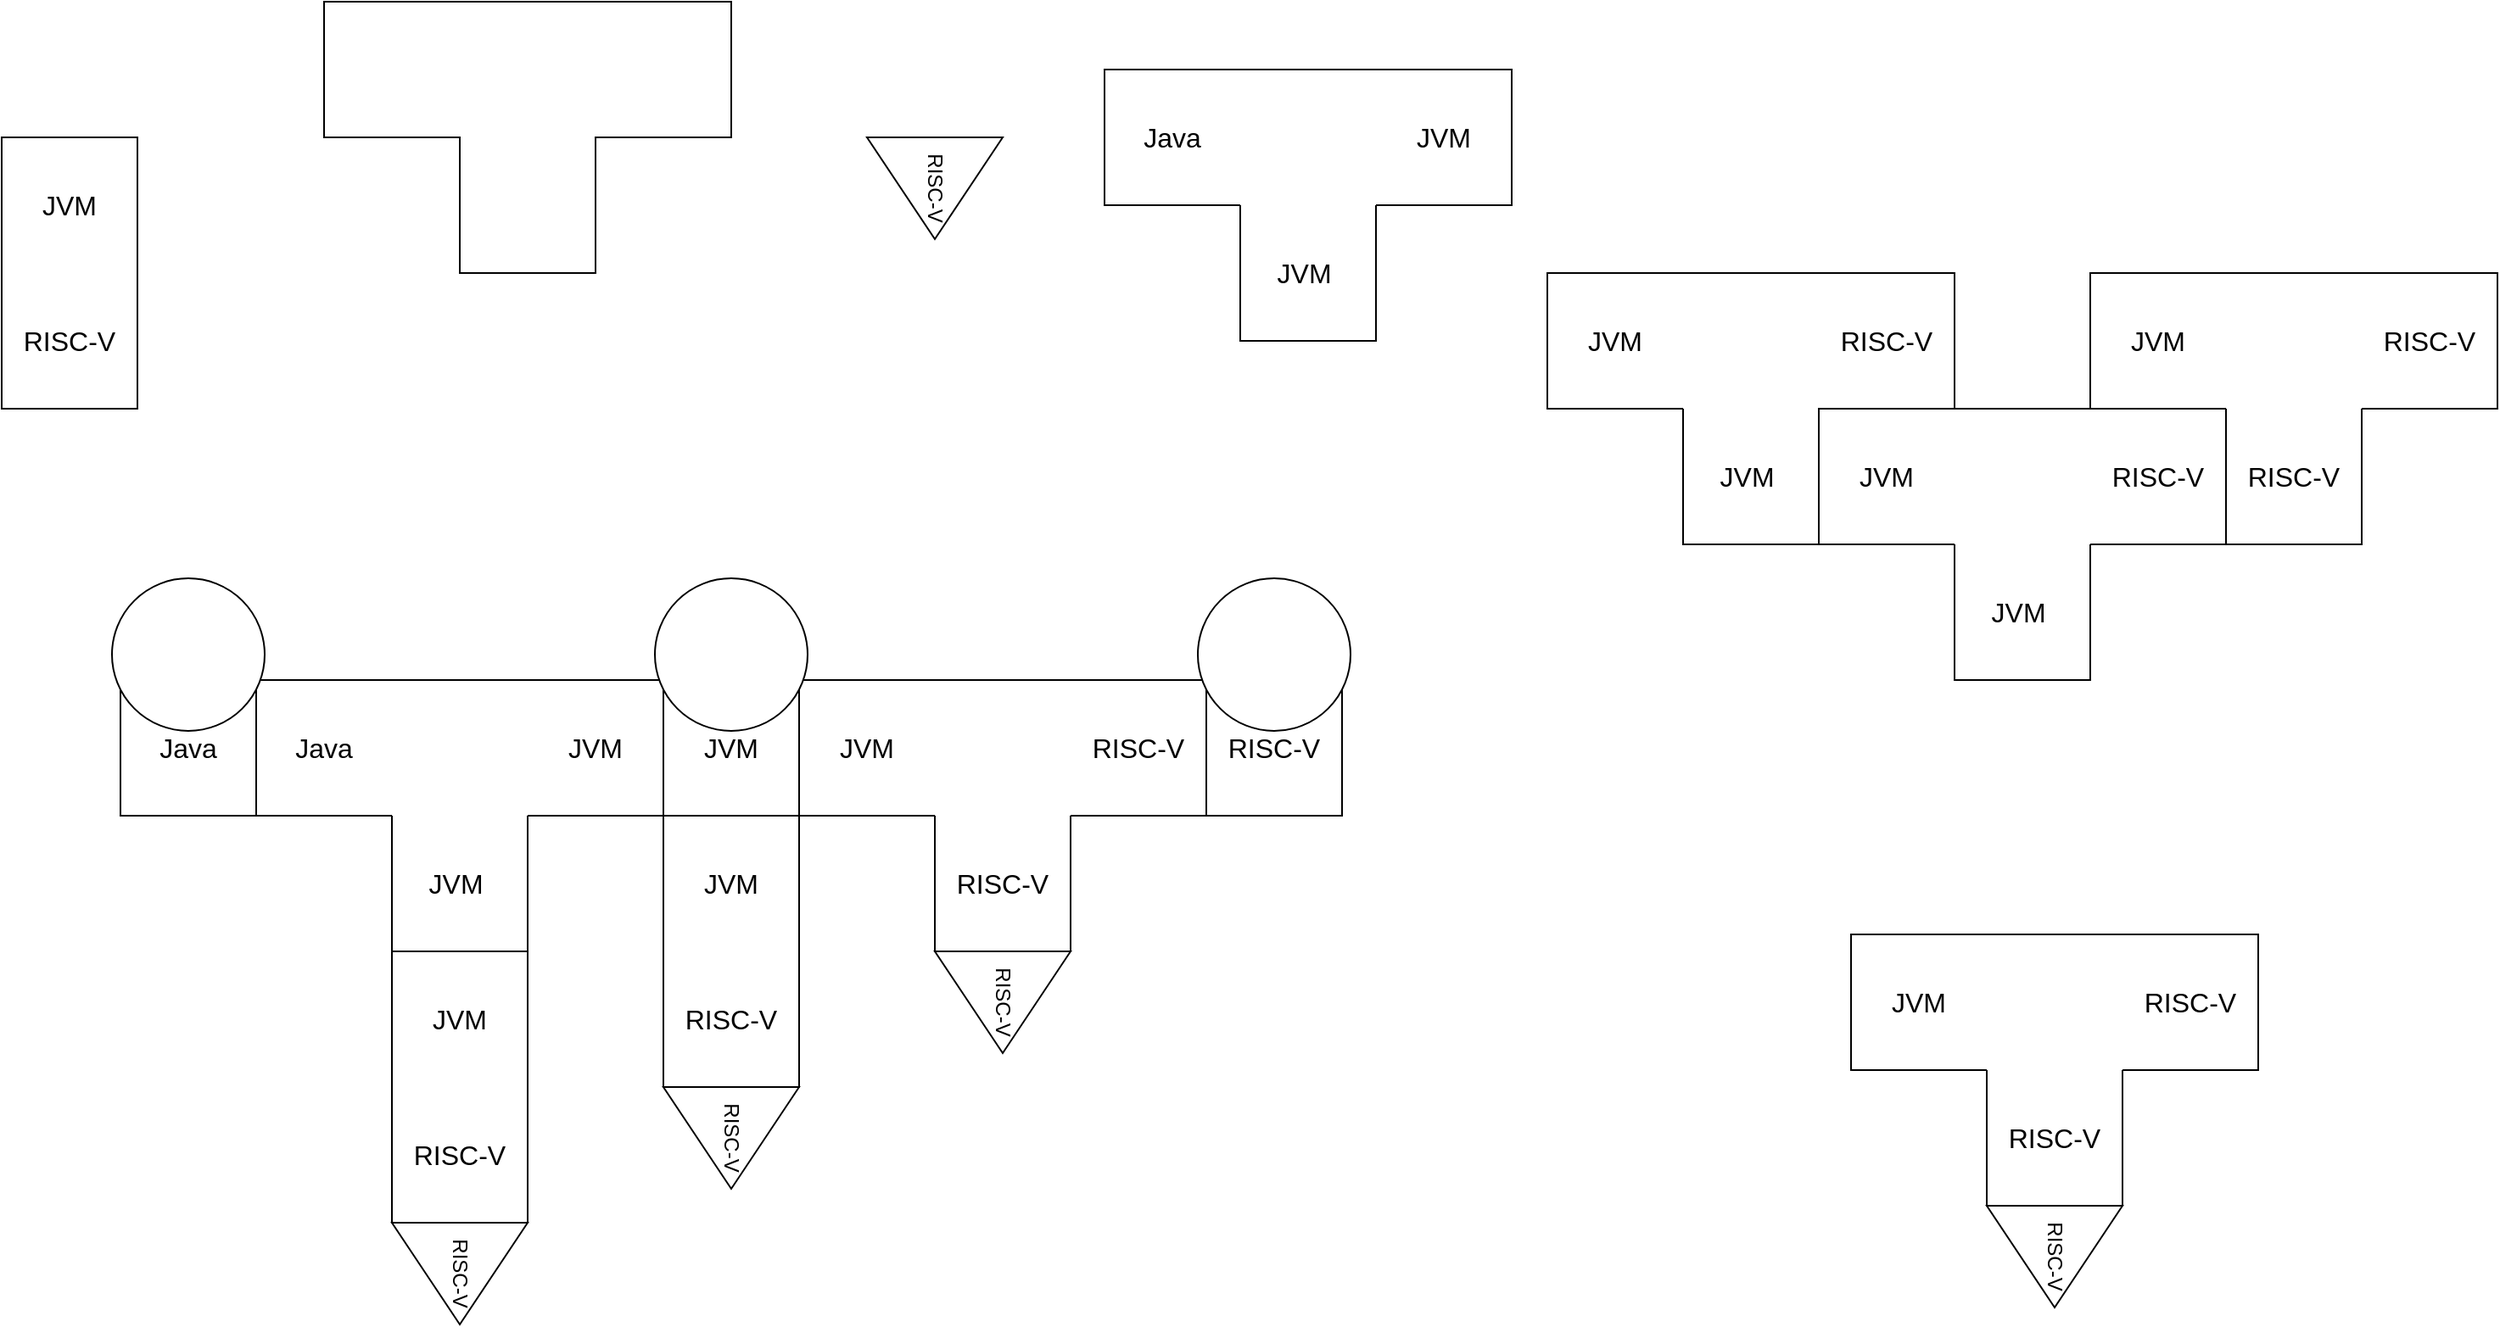 <mxfile version="20.8.20" type="github">
  <diagram name="Page-1" id="OMhYwdzrN42UqsuaILPQ">
    <mxGraphModel dx="2000" dy="1135" grid="1" gridSize="10" guides="1" tooltips="1" connect="1" arrows="1" fold="1" page="1" pageScale="1" pageWidth="827" pageHeight="1169" math="0" shadow="0">
      <root>
        <mxCell id="0" />
        <mxCell id="1" parent="0" />
        <mxCell id="YhMv8sMw9ys16V4eddR2-124" value="JVM" style="shape=partialRectangle;whiteSpace=wrap;html=1;bottom=1;right=1;left=1;top=0;routingCenterX=-0.5;fontFamily=Helvetica;fontSize=16;" parent="1" vertex="1">
          <mxGeometry x="440" y="440" width="80" height="80" as="geometry" />
        </mxCell>
        <mxCell id="YhMv8sMw9ys16V4eddR2-10" value="RISC-V" style="triangle;whiteSpace=wrap;html=1;rotation=90;" parent="1" vertex="1">
          <mxGeometry x="570" y="110" width="60" height="80" as="geometry" />
        </mxCell>
        <mxCell id="YhMv8sMw9ys16V4eddR2-41" value="" style="group" parent="1" vertex="1" connectable="0">
          <mxGeometry x="50" y="120" width="80" height="160" as="geometry" />
        </mxCell>
        <mxCell id="YhMv8sMw9ys16V4eddR2-38" value="RISC-V" style="shape=partialRectangle;whiteSpace=wrap;html=1;bottom=1;right=1;left=1;top=0;routingCenterX=-0.5;fontSize=16;rotation=0;" parent="YhMv8sMw9ys16V4eddR2-41" vertex="1">
          <mxGeometry y="80" width="80" height="80" as="geometry" />
        </mxCell>
        <mxCell id="YhMv8sMw9ys16V4eddR2-40" value="&lt;font style=&quot;font-size: 16px;&quot;&gt;JVM&lt;/font&gt;" style="shape=partialRectangle;whiteSpace=wrap;html=1;bottom=0;right=1;left=1;top=1;routingCenterX=-0.5;fontFamily=Helvetica;fontSize=12;" parent="YhMv8sMw9ys16V4eddR2-41" vertex="1">
          <mxGeometry width="80" height="80" as="geometry" />
        </mxCell>
        <mxCell id="YhMv8sMw9ys16V4eddR2-44" value="" style="shape=partialRectangle;whiteSpace=wrap;html=1;bottom=1;right=1;left=0;top=1;fillColor=none;routingCenterX=-0.5;strokeColor=default;fontFamily=Helvetica;fontSize=16;fontColor=default;" parent="1" vertex="1">
          <mxGeometry x="400" y="40" width="80" height="80" as="geometry" />
        </mxCell>
        <mxCell id="YhMv8sMw9ys16V4eddR2-45" value="" style="shape=partialRectangle;whiteSpace=wrap;html=1;bottom=1;right=1;left=1;top=0;fillColor=none;routingCenterX=-0.5;strokeColor=default;fontFamily=Helvetica;fontSize=16;fontColor=default;" parent="1" vertex="1">
          <mxGeometry x="320" y="120" width="80" height="80" as="geometry" />
        </mxCell>
        <mxCell id="YhMv8sMw9ys16V4eddR2-47" value="" style="shape=partialRectangle;whiteSpace=wrap;html=1;bottom=1;right=0;left=1;top=1;fillColor=none;routingCenterX=-0.5;strokeColor=default;fontFamily=Helvetica;fontSize=16;fontColor=default;" parent="1" vertex="1">
          <mxGeometry x="240" y="40" width="80" height="80" as="geometry" />
        </mxCell>
        <mxCell id="YhMv8sMw9ys16V4eddR2-49" value="" style="shape=partialRectangle;whiteSpace=wrap;html=1;bottom=0;right=0;left=0;top=1;fillColor=none;routingCenterX=-0.5;strokeColor=default;fontFamily=Helvetica;fontSize=16;fontColor=default;" parent="1" vertex="1">
          <mxGeometry x="320" y="40" width="80" height="80" as="geometry" />
        </mxCell>
        <mxCell id="YhMv8sMw9ys16V4eddR2-54" value="" style="group" parent="1" vertex="1" connectable="0">
          <mxGeometry x="961" y="200" width="240" height="160" as="geometry" />
        </mxCell>
        <mxCell id="YhMv8sMw9ys16V4eddR2-50" value="RISC-V" style="shape=partialRectangle;whiteSpace=wrap;html=1;bottom=1;right=1;left=0;top=1;routingCenterX=-0.5;fontFamily=Helvetica;fontSize=16;" parent="YhMv8sMw9ys16V4eddR2-54" vertex="1">
          <mxGeometry x="160" width="80" height="80" as="geometry" />
        </mxCell>
        <mxCell id="YhMv8sMw9ys16V4eddR2-51" value="JVM&lt;span style=&quot;white-space: pre;&quot;&gt; &lt;/span&gt;" style="shape=partialRectangle;whiteSpace=wrap;html=1;bottom=1;right=1;left=1;top=0;routingCenterX=-0.5;fontFamily=Helvetica;fontSize=16;" parent="YhMv8sMw9ys16V4eddR2-54" vertex="1">
          <mxGeometry x="80" y="80" width="80" height="80" as="geometry" />
        </mxCell>
        <mxCell id="YhMv8sMw9ys16V4eddR2-52" value="JVM" style="shape=partialRectangle;whiteSpace=wrap;html=1;bottom=1;right=0;left=1;top=1;routingCenterX=-0.5;fontFamily=Helvetica;fontSize=16;" parent="YhMv8sMw9ys16V4eddR2-54" vertex="1">
          <mxGeometry width="80" height="80" as="geometry" />
        </mxCell>
        <mxCell id="YhMv8sMw9ys16V4eddR2-53" value="" style="shape=partialRectangle;whiteSpace=wrap;html=1;bottom=0;right=0;left=0;top=1;routingCenterX=-0.5;fontFamily=Helvetica;fontSize=16;" parent="YhMv8sMw9ys16V4eddR2-54" vertex="1">
          <mxGeometry x="80" width="80" height="80" as="geometry" />
        </mxCell>
        <mxCell id="YhMv8sMw9ys16V4eddR2-60" value="" style="group" parent="1" vertex="1" connectable="0">
          <mxGeometry x="700" y="80" width="240" height="160" as="geometry" />
        </mxCell>
        <mxCell id="YhMv8sMw9ys16V4eddR2-61" value="JVM" style="shape=partialRectangle;whiteSpace=wrap;html=1;bottom=1;right=1;left=0;top=1;routingCenterX=-0.5;fontFamily=Helvetica;fontSize=16;" parent="YhMv8sMw9ys16V4eddR2-60" vertex="1">
          <mxGeometry x="160" width="80" height="80" as="geometry" />
        </mxCell>
        <mxCell id="YhMv8sMw9ys16V4eddR2-62" value="JVM&lt;span style=&quot;white-space: pre;&quot;&gt; &lt;/span&gt;" style="shape=partialRectangle;whiteSpace=wrap;html=1;bottom=1;right=1;left=1;top=0;routingCenterX=-0.5;fontFamily=Helvetica;fontSize=16;" parent="YhMv8sMw9ys16V4eddR2-60" vertex="1">
          <mxGeometry x="80" y="80" width="80" height="80" as="geometry" />
        </mxCell>
        <mxCell id="YhMv8sMw9ys16V4eddR2-63" value="Java" style="shape=partialRectangle;whiteSpace=wrap;html=1;bottom=1;right=0;left=1;top=1;routingCenterX=-0.5;fontFamily=Helvetica;fontSize=16;" parent="YhMv8sMw9ys16V4eddR2-60" vertex="1">
          <mxGeometry width="80" height="80" as="geometry" />
        </mxCell>
        <mxCell id="YhMv8sMw9ys16V4eddR2-64" value="" style="shape=partialRectangle;whiteSpace=wrap;html=1;bottom=0;right=0;left=0;top=1;routingCenterX=-0.5;fontFamily=Helvetica;fontSize=16;" parent="YhMv8sMw9ys16V4eddR2-60" vertex="1">
          <mxGeometry x="80" width="80" height="80" as="geometry" />
        </mxCell>
        <mxCell id="YhMv8sMw9ys16V4eddR2-65" value="" style="group" parent="1" vertex="1" connectable="0">
          <mxGeometry x="1121" y="280" width="240" height="160" as="geometry" />
        </mxCell>
        <mxCell id="YhMv8sMw9ys16V4eddR2-66" value="RISC-V" style="shape=partialRectangle;whiteSpace=wrap;html=1;bottom=1;right=1;left=0;top=1;routingCenterX=-0.5;fontFamily=Helvetica;fontSize=16;" parent="YhMv8sMw9ys16V4eddR2-65" vertex="1">
          <mxGeometry x="160" width="80" height="80" as="geometry" />
        </mxCell>
        <mxCell id="YhMv8sMw9ys16V4eddR2-67" value="JVM&lt;span style=&quot;white-space: pre;&quot;&gt; &lt;/span&gt;" style="shape=partialRectangle;whiteSpace=wrap;html=1;bottom=1;right=1;left=1;top=0;routingCenterX=-0.5;fontFamily=Helvetica;fontSize=16;" parent="YhMv8sMw9ys16V4eddR2-65" vertex="1">
          <mxGeometry x="80" y="80" width="80" height="80" as="geometry" />
        </mxCell>
        <mxCell id="YhMv8sMw9ys16V4eddR2-68" value="JVM" style="shape=partialRectangle;whiteSpace=wrap;html=1;bottom=1;right=0;left=1;top=1;routingCenterX=-0.5;fontFamily=Helvetica;fontSize=16;" parent="YhMv8sMw9ys16V4eddR2-65" vertex="1">
          <mxGeometry width="80" height="80" as="geometry" />
        </mxCell>
        <mxCell id="YhMv8sMw9ys16V4eddR2-69" value="" style="shape=partialRectangle;whiteSpace=wrap;html=1;bottom=0;right=0;left=0;top=1;routingCenterX=-0.5;fontFamily=Helvetica;fontSize=16;" parent="YhMv8sMw9ys16V4eddR2-65" vertex="1">
          <mxGeometry x="80" width="80" height="80" as="geometry" />
        </mxCell>
        <mxCell id="YhMv8sMw9ys16V4eddR2-70" value="" style="group" parent="1" vertex="1" connectable="0">
          <mxGeometry x="1281" y="200" width="240" height="160" as="geometry" />
        </mxCell>
        <mxCell id="YhMv8sMw9ys16V4eddR2-71" value="RISC-V" style="shape=partialRectangle;whiteSpace=wrap;html=1;bottom=1;right=1;left=0;top=1;routingCenterX=-0.5;fontFamily=Helvetica;fontSize=16;" parent="YhMv8sMw9ys16V4eddR2-70" vertex="1">
          <mxGeometry x="160" width="80" height="80" as="geometry" />
        </mxCell>
        <mxCell id="YhMv8sMw9ys16V4eddR2-72" value="RISC-V" style="shape=partialRectangle;whiteSpace=wrap;html=1;bottom=1;right=1;left=1;top=0;routingCenterX=-0.5;fontFamily=Helvetica;fontSize=16;" parent="YhMv8sMw9ys16V4eddR2-70" vertex="1">
          <mxGeometry x="80" y="80" width="80" height="80" as="geometry" />
        </mxCell>
        <mxCell id="YhMv8sMw9ys16V4eddR2-73" value="JVM" style="shape=partialRectangle;whiteSpace=wrap;html=1;bottom=1;right=0;left=1;top=1;routingCenterX=-0.5;fontFamily=Helvetica;fontSize=16;" parent="YhMv8sMw9ys16V4eddR2-70" vertex="1">
          <mxGeometry width="80" height="80" as="geometry" />
        </mxCell>
        <mxCell id="YhMv8sMw9ys16V4eddR2-74" value="" style="shape=partialRectangle;whiteSpace=wrap;html=1;bottom=0;right=0;left=0;top=1;routingCenterX=-0.5;fontFamily=Helvetica;fontSize=16;" parent="YhMv8sMw9ys16V4eddR2-70" vertex="1">
          <mxGeometry x="80" width="80" height="80" as="geometry" />
        </mxCell>
        <mxCell id="YhMv8sMw9ys16V4eddR2-101" value="" style="group" parent="1" vertex="1" connectable="0">
          <mxGeometry x="200" y="440" width="240" height="160" as="geometry" />
        </mxCell>
        <mxCell id="YhMv8sMw9ys16V4eddR2-102" value="JVM" style="shape=partialRectangle;whiteSpace=wrap;html=1;bottom=1;right=1;left=0;top=1;routingCenterX=-0.5;fontFamily=Helvetica;fontSize=16;" parent="YhMv8sMw9ys16V4eddR2-101" vertex="1">
          <mxGeometry x="160" width="80" height="80" as="geometry" />
        </mxCell>
        <mxCell id="YhMv8sMw9ys16V4eddR2-103" value="JVM&lt;span style=&quot;white-space: pre;&quot;&gt; &lt;/span&gt;" style="shape=partialRectangle;whiteSpace=wrap;html=1;bottom=1;right=1;left=1;top=0;routingCenterX=-0.5;fontFamily=Helvetica;fontSize=16;" parent="YhMv8sMw9ys16V4eddR2-101" vertex="1">
          <mxGeometry x="80" y="80" width="80" height="80" as="geometry" />
        </mxCell>
        <mxCell id="YhMv8sMw9ys16V4eddR2-104" value="Java" style="shape=partialRectangle;whiteSpace=wrap;html=1;bottom=1;right=0;left=1;top=1;routingCenterX=-0.5;fontFamily=Helvetica;fontSize=16;" parent="YhMv8sMw9ys16V4eddR2-101" vertex="1">
          <mxGeometry width="80" height="80" as="geometry" />
        </mxCell>
        <mxCell id="YhMv8sMw9ys16V4eddR2-105" value="" style="shape=partialRectangle;whiteSpace=wrap;html=1;bottom=0;right=0;left=0;top=1;routingCenterX=-0.5;fontFamily=Helvetica;fontSize=16;" parent="YhMv8sMw9ys16V4eddR2-101" vertex="1">
          <mxGeometry x="80" width="80" height="80" as="geometry" />
        </mxCell>
        <mxCell id="YhMv8sMw9ys16V4eddR2-106" value="" style="group" parent="1" vertex="1" connectable="0">
          <mxGeometry x="1140" y="590" width="240" height="160" as="geometry" />
        </mxCell>
        <mxCell id="YhMv8sMw9ys16V4eddR2-107" value="RISC-V" style="shape=partialRectangle;whiteSpace=wrap;html=1;bottom=1;right=1;left=0;top=1;routingCenterX=-0.5;fontFamily=Helvetica;fontSize=16;" parent="YhMv8sMw9ys16V4eddR2-106" vertex="1">
          <mxGeometry x="160" width="80" height="80" as="geometry" />
        </mxCell>
        <mxCell id="YhMv8sMw9ys16V4eddR2-108" value="RISC-V" style="shape=partialRectangle;whiteSpace=wrap;html=1;bottom=1;right=1;left=1;top=0;routingCenterX=-0.5;fontFamily=Helvetica;fontSize=16;" parent="YhMv8sMw9ys16V4eddR2-106" vertex="1">
          <mxGeometry x="80" y="80" width="80" height="80" as="geometry" />
        </mxCell>
        <mxCell id="YhMv8sMw9ys16V4eddR2-109" value="JVM" style="shape=partialRectangle;whiteSpace=wrap;html=1;bottom=1;right=0;left=1;top=1;routingCenterX=-0.5;fontFamily=Helvetica;fontSize=16;" parent="YhMv8sMw9ys16V4eddR2-106" vertex="1">
          <mxGeometry width="80" height="80" as="geometry" />
        </mxCell>
        <mxCell id="YhMv8sMw9ys16V4eddR2-110" value="" style="shape=partialRectangle;whiteSpace=wrap;html=1;bottom=0;right=0;left=0;top=1;routingCenterX=-0.5;fontFamily=Helvetica;fontSize=16;" parent="YhMv8sMw9ys16V4eddR2-106" vertex="1">
          <mxGeometry x="80" width="80" height="80" as="geometry" />
        </mxCell>
        <mxCell id="YhMv8sMw9ys16V4eddR2-111" value="" style="group" parent="1" vertex="1" connectable="0">
          <mxGeometry x="520" y="440" width="240" height="160" as="geometry" />
        </mxCell>
        <mxCell id="YhMv8sMw9ys16V4eddR2-112" value="RISC-V" style="shape=partialRectangle;whiteSpace=wrap;html=1;bottom=1;right=1;left=0;top=1;routingCenterX=-0.5;fontFamily=Helvetica;fontSize=16;" parent="YhMv8sMw9ys16V4eddR2-111" vertex="1">
          <mxGeometry x="160" width="80" height="80" as="geometry" />
        </mxCell>
        <mxCell id="YhMv8sMw9ys16V4eddR2-113" value="RISC-V" style="shape=partialRectangle;whiteSpace=wrap;html=1;bottom=1;right=1;left=1;top=0;routingCenterX=-0.5;fontFamily=Helvetica;fontSize=16;" parent="YhMv8sMw9ys16V4eddR2-111" vertex="1">
          <mxGeometry x="80" y="80" width="80" height="80" as="geometry" />
        </mxCell>
        <mxCell id="YhMv8sMw9ys16V4eddR2-114" value="JVM" style="shape=partialRectangle;whiteSpace=wrap;html=1;bottom=1;right=0;left=1;top=1;routingCenterX=-0.5;fontFamily=Helvetica;fontSize=16;" parent="YhMv8sMw9ys16V4eddR2-111" vertex="1">
          <mxGeometry width="80" height="80" as="geometry" />
        </mxCell>
        <mxCell id="YhMv8sMw9ys16V4eddR2-115" value="" style="shape=partialRectangle;whiteSpace=wrap;html=1;bottom=0;right=0;left=0;top=1;routingCenterX=-0.5;fontFamily=Helvetica;fontSize=16;" parent="YhMv8sMw9ys16V4eddR2-111" vertex="1">
          <mxGeometry x="80" width="80" height="80" as="geometry" />
        </mxCell>
        <mxCell id="YhMv8sMw9ys16V4eddR2-116" value="RISC-V" style="triangle;whiteSpace=wrap;html=1;rotation=90;" parent="1" vertex="1">
          <mxGeometry x="1230" y="740" width="60" height="80" as="geometry" />
        </mxCell>
        <mxCell id="YhMv8sMw9ys16V4eddR2-117" value="RISC-V" style="shape=partialRectangle;whiteSpace=wrap;html=1;bottom=1;right=1;left=1;top=0;routingCenterX=-0.5;fontFamily=Helvetica;fontSize=16;" parent="1" vertex="1">
          <mxGeometry x="760" y="440" width="80" height="80" as="geometry" />
        </mxCell>
        <mxCell id="YhMv8sMw9ys16V4eddR2-118" value="Java" style="shape=partialRectangle;whiteSpace=wrap;html=1;bottom=1;right=1;left=1;top=0;routingCenterX=-0.5;fontFamily=Helvetica;fontSize=16;" parent="1" vertex="1">
          <mxGeometry x="120" y="440" width="80" height="80" as="geometry" />
        </mxCell>
        <mxCell id="YhMv8sMw9ys16V4eddR2-119" value="" style="ellipse;whiteSpace=wrap;html=1;aspect=fixed;strokeColor=default;fontFamily=Helvetica;fontSize=16;fontColor=default;fillColor=default;" parent="1" vertex="1">
          <mxGeometry x="115" y="380" width="90" height="90" as="geometry" />
        </mxCell>
        <mxCell id="YhMv8sMw9ys16V4eddR2-120" value="" style="ellipse;whiteSpace=wrap;html=1;aspect=fixed;strokeColor=default;fontFamily=Helvetica;fontSize=16;fontColor=default;fillColor=default;" parent="1" vertex="1">
          <mxGeometry x="435" y="380" width="90" height="90" as="geometry" />
        </mxCell>
        <mxCell id="YhMv8sMw9ys16V4eddR2-121" value="" style="ellipse;whiteSpace=wrap;html=1;aspect=fixed;strokeColor=default;fontFamily=Helvetica;fontSize=16;fontColor=default;fillColor=default;" parent="1" vertex="1">
          <mxGeometry x="755" y="380" width="90" height="90" as="geometry" />
        </mxCell>
        <mxCell id="RKsXwUAugfUBPKNkfQnB-1" value="" style="group" parent="1" vertex="1" connectable="0">
          <mxGeometry x="280" y="600" width="80" height="160" as="geometry" />
        </mxCell>
        <mxCell id="RKsXwUAugfUBPKNkfQnB-2" value="RISC-V" style="shape=partialRectangle;whiteSpace=wrap;html=1;bottom=1;right=1;left=1;top=0;routingCenterX=-0.5;fontSize=16;rotation=0;" parent="RKsXwUAugfUBPKNkfQnB-1" vertex="1">
          <mxGeometry y="80" width="80" height="80" as="geometry" />
        </mxCell>
        <mxCell id="RKsXwUAugfUBPKNkfQnB-3" value="&lt;font style=&quot;font-size: 16px;&quot;&gt;JVM&lt;/font&gt;" style="shape=partialRectangle;whiteSpace=wrap;html=1;bottom=0;right=1;left=1;top=1;routingCenterX=-0.5;fontFamily=Helvetica;fontSize=12;" parent="RKsXwUAugfUBPKNkfQnB-1" vertex="1">
          <mxGeometry width="80" height="80" as="geometry" />
        </mxCell>
        <mxCell id="RKsXwUAugfUBPKNkfQnB-5" value="RISC-V" style="triangle;whiteSpace=wrap;html=1;rotation=90;" parent="1" vertex="1">
          <mxGeometry x="450" y="670" width="60" height="80" as="geometry" />
        </mxCell>
        <mxCell id="RKsXwUAugfUBPKNkfQnB-6" value="RISC-V" style="triangle;whiteSpace=wrap;html=1;rotation=90;" parent="1" vertex="1">
          <mxGeometry x="610" y="590" width="60" height="80" as="geometry" />
        </mxCell>
        <mxCell id="Qgkdx2ODrWGGDM0zU0vr-1" value="" style="group" vertex="1" connectable="0" parent="1">
          <mxGeometry x="440" y="520" width="80" height="160" as="geometry" />
        </mxCell>
        <mxCell id="Qgkdx2ODrWGGDM0zU0vr-2" value="RISC-V" style="shape=partialRectangle;whiteSpace=wrap;html=1;bottom=1;right=1;left=1;top=0;routingCenterX=-0.5;fontSize=16;rotation=0;" vertex="1" parent="Qgkdx2ODrWGGDM0zU0vr-1">
          <mxGeometry y="80" width="80" height="80" as="geometry" />
        </mxCell>
        <mxCell id="Qgkdx2ODrWGGDM0zU0vr-3" value="&lt;font style=&quot;font-size: 16px;&quot;&gt;JVM&lt;/font&gt;" style="shape=partialRectangle;whiteSpace=wrap;html=1;bottom=0;right=1;left=1;top=1;routingCenterX=-0.5;fontFamily=Helvetica;fontSize=12;" vertex="1" parent="Qgkdx2ODrWGGDM0zU0vr-1">
          <mxGeometry width="80" height="80" as="geometry" />
        </mxCell>
        <mxCell id="Qgkdx2ODrWGGDM0zU0vr-4" value="RISC-V" style="triangle;whiteSpace=wrap;html=1;rotation=90;" vertex="1" parent="1">
          <mxGeometry x="290" y="750" width="60" height="80" as="geometry" />
        </mxCell>
      </root>
    </mxGraphModel>
  </diagram>
</mxfile>
